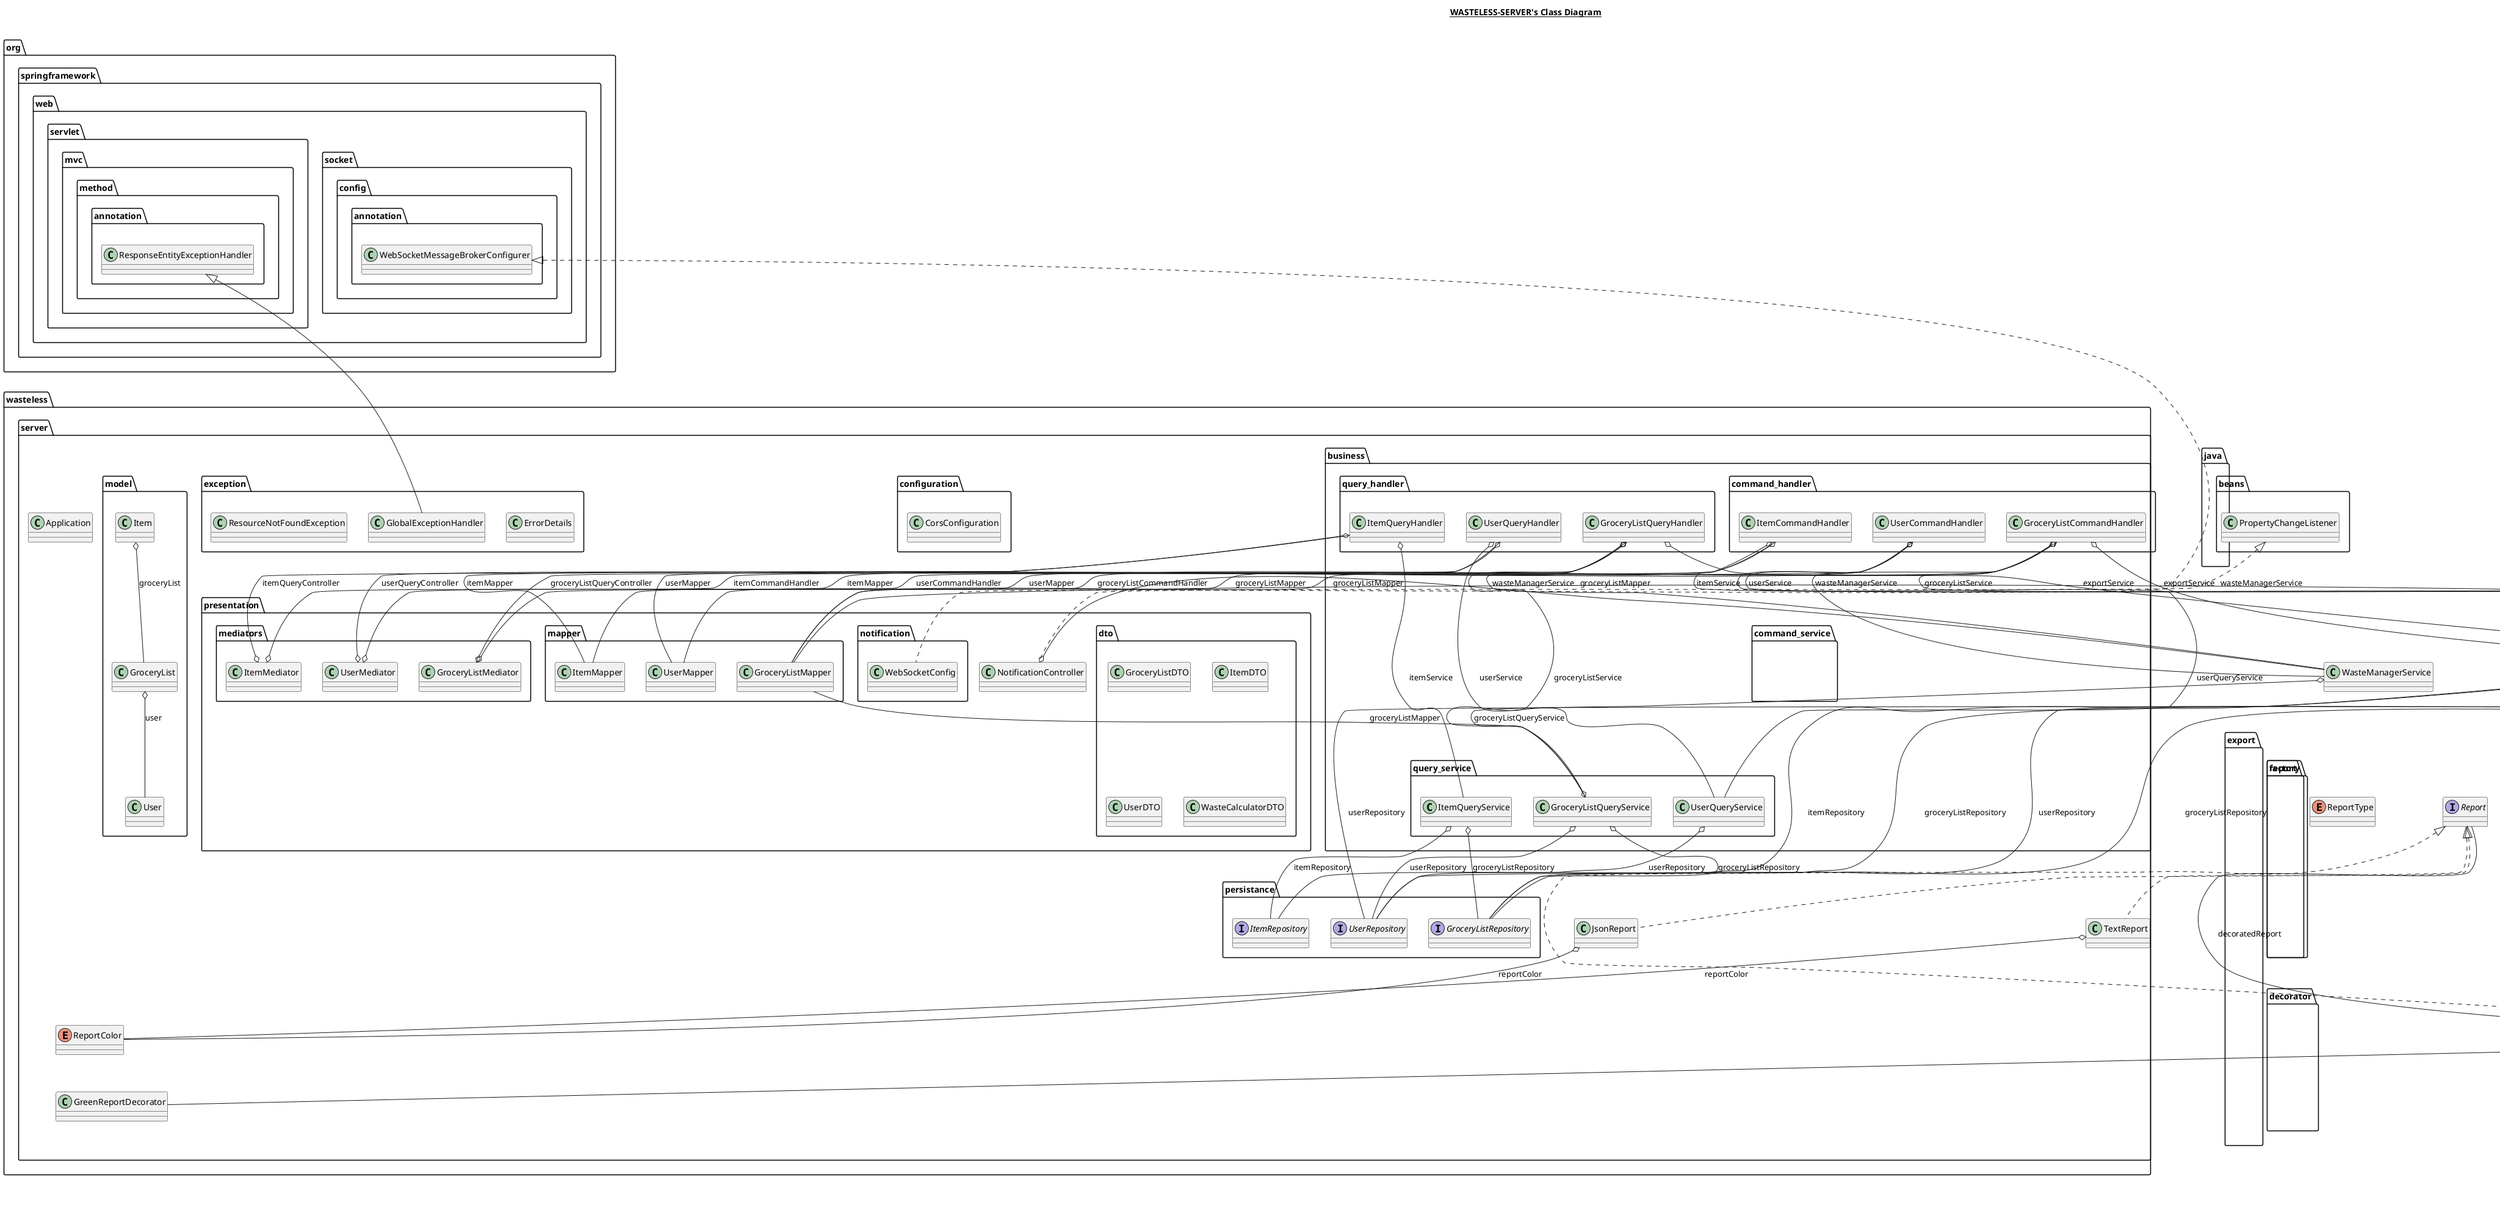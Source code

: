 @startuml

title __WASTELESS-SERVER's Class Diagram__\n

  namespace wasteless.server {
    class wasteless.server.Application {
    }
  }
  

  namespace wasteless.server {
    namespace business {
      class wasteless.server.business.ExportService {
      }
    }
  }
  

  namespace wasteless.server {
    namespace business {
      class wasteless.server.business.WasteManagerService {
      }
    }
  }
  

  namespace wasteless.server {
    namespace business {
      namespace command_handler {
        class wasteless.server.business.command_handler.GroceryListCommandHandler {
        }
      }
    }
  }
  

  namespace wasteless.server {
    namespace business {
      namespace command_handler {
        class wasteless.server.business.command_handler.ItemCommandHandler {
        }
      }
    }
  }
  

  namespace wasteless.server {
    namespace business {
      namespace command_handler {
        class wasteless.server.business.command_handler.UserCommandHandler {
        }
      }
    }
  }
  

  namespace wasteless.server {
    namespace business {
      namespace command_service {
        class wasteless.server.business.command_service.GroceryListCommandService {
        }
      }
    }
  }
  

  namespace wasteless.server {
    namespace business {
      namespace command_service {
        class wasteless.server.business.command_service.ItemCommandService {
        }
      }
    }
  }
  

  namespace wasteless.server {
    namespace business {
      namespace command_service {
        class wasteless.server.business.command_service.UserCommandService {
        }
      }
    }
  }
  

  namespace wasteless.server {
    namespace business {
      namespace query_handler {
        class wasteless.server.business.query_handler.GroceryListQueryHandler {
        }
      }
    }
  }
  

  namespace wasteless.server {
    namespace business {
      namespace query_handler {
        class wasteless.server.business.query_handler.ItemQueryHandler {
        }
      }
    }
  }
  

  namespace wasteless.server {
    namespace business {
      namespace query_handler {
        class wasteless.server.business.query_handler.UserQueryHandler {
        }
      }
    }
  }
  

  namespace wasteless.server {
    namespace business {
      namespace query_service {
        class wasteless.server.business.query_service.GroceryListQueryService {
        }
      }
    }
  }
  

  namespace wasteless.server {
    namespace business {
      namespace query_service {
        class wasteless.server.business.query_service.ItemQueryService {
        }
      }
    }
  }
  

  namespace wasteless.server {
    namespace business {
      namespace query_service {
        class wasteless.server.business.query_service.UserQueryService {
        }
      }
    }
  }
  

  namespace wasteless.server {
    namespace configuration {
      class wasteless.server.configuration.CorsConfiguration {
      }
    }
  }
  

  namespace wasteless.server {
    namespace exception {
      class wasteless.server.exception.ErrorDetails {
      }
    }
  }
  

  namespace wasteless.server {
    namespace exception {
      class wasteless.server.exception.GlobalExceptionHandler {
      }
    }
  }
  

  namespace wasteless.server {
    namespace exception {
      class wasteless.server.exception.ResourceNotFoundException {
      }
    }
  }
  

  namespace wasteless.server {
    namespace export.decorator {
      class wasteless.server.export.decorator.GreenReportDecorator {
      }
    }
  }
  

  namespace wasteless.server {
    namespace export.decorator {
      class wasteless.server.export.decorator.RedReportDecorator {
      }
    }
  }
  

  namespace wasteless.server {
    namespace export.decorator {
      enum ReportColor {
      }
    }
  }
  

  namespace wasteless.server {
    namespace export.decorator {
      abstract class wasteless.server.export.decorator.ReportDecorator {
      }
    }
  }
  

  namespace wasteless.server {
    namespace export.factory {
      interface wasteless.server.export.factory.AbstractFactory {
      }
    }
  }
  

  namespace wasteless.server {
    namespace export.factory {
      class wasteless.server.export.factory.FactoryProvider {
      }
    }
  }
  

  namespace wasteless.server {
    namespace export.factory {
      enum FactoryType {
      }
    }
  }
  

  namespace wasteless.server {
    namespace export.factory {
      class wasteless.server.export.factory.ReportFactory {
      }
    }
  }
  

  namespace wasteless.server {
    namespace export.report {
      class wasteless.server.export.report.JsonReport {
      }
    }
  }
  

  namespace wasteless.server {
    namespace export.report {
      interface wasteless.server.export.report.Report {
      }
    }
  }
  

  namespace wasteless.server {
    namespace export.report {
      enum ReportType {
      }
    }
  }
  

  namespace wasteless.server {
    namespace export.report {
      class wasteless.server.export.report.TextReport {
      }
    }
  }
  

  namespace wasteless.server {
    namespace model {
      class wasteless.server.model.GroceryList {
      }
    }
  }
  

  namespace wasteless.server {
    namespace model {
      class wasteless.server.model.Item {
      }
    }
  }
  

  namespace wasteless.server {
    namespace model {
      class wasteless.server.model.User {
      }
    }
  }
  

  namespace wasteless.server {
    namespace persistance {
      interface wasteless.server.persistance.GroceryListRepository {
      }
    }
  }
  

  namespace wasteless.server {
    namespace persistance {
      interface wasteless.server.persistance.ItemRepository {
      }
    }
  }
  

  namespace wasteless.server {
    namespace persistance {
      interface wasteless.server.persistance.UserRepository {
      }
    }
  }
  

  namespace wasteless.server {
    namespace presentation {
      class wasteless.server.presentation.NotificationController {
      }
    }
  }
  

  namespace wasteless.server {
    namespace presentation {
      namespace dto {
        class wasteless.server.presentation.dto.GroceryListDTO {
        }
      }
    }
  }
  

  namespace wasteless.server {
    namespace presentation {
      namespace dto {
        class wasteless.server.presentation.dto.ItemDTO {
        }
      }
    }
  }
  

  namespace wasteless.server {
    namespace presentation {
      namespace dto {
        class wasteless.server.presentation.dto.UserDTO {
        }
      }
    }
  }
  

  namespace wasteless.server {
    namespace presentation {
      namespace dto {
        class wasteless.server.presentation.dto.WasteCalculatorDTO {
        }
      }
    }
  }
  

  namespace wasteless.server {
    namespace presentation {
      namespace mapper {
        class wasteless.server.presentation.mapper.GroceryListMapper {
        }
      }
    }
  }
  

  namespace wasteless.server {
    namespace presentation {
      namespace mapper {
        class wasteless.server.presentation.mapper.ItemMapper {
        }
      }
    }
  }
  

  namespace wasteless.server {
    namespace presentation {
      namespace mapper {
        class wasteless.server.presentation.mapper.UserMapper {
        }
      }
    }
  }
  

  namespace wasteless.server {
    namespace presentation {
      namespace mediators {
        class wasteless.server.presentation.mediators.GroceryListMediator {
        }
      }
    }
  }
  

  namespace wasteless.server {
    namespace presentation {
      namespace mediators {
        class wasteless.server.presentation.mediators.ItemMediator {
        }
      }
    }
  }
  

  namespace wasteless.server {
    namespace presentation {
      namespace mediators {
        class wasteless.server.presentation.mediators.UserMediator {
        }
      }
    }
  }
  

  namespace wasteless.server {
    namespace presentation {
      namespace notification {
        class wasteless.server.presentation.notification.WebSocketConfig {
        }
      }
    }
  }
  

  wasteless.server.business.ExportService o-- wasteless.server.export.factory.FactoryProvider : factoryProvider
  wasteless.server.business.WasteManagerService o-- wasteless.server.business.query_service.GroceryListQueryService : groceryListQueryService
  wasteless.server.business.command_handler.GroceryListCommandHandler o-- wasteless.server.business.ExportService : exportService
  wasteless.server.business.command_handler.GroceryListCommandHandler o-- wasteless.server.presentation.mapper.GroceryListMapper : groceryListMapper
  wasteless.server.business.command_handler.GroceryListCommandHandler o-- wasteless.server.business.command_service.GroceryListCommandService : groceryListService
  wasteless.server.business.command_handler.GroceryListCommandHandler o-- wasteless.server.business.WasteManagerService : wasteManagerService
  wasteless.server.business.command_handler.ItemCommandHandler o-- wasteless.server.presentation.mapper.ItemMapper : itemMapper
  wasteless.server.business.command_handler.ItemCommandHandler o-- wasteless.server.business.command_service.ItemCommandService : itemService
  wasteless.server.business.command_handler.UserCommandHandler o-- wasteless.server.presentation.mapper.UserMapper : userMapper
  wasteless.server.business.command_handler.UserCommandHandler o-- wasteless.server.business.query_service.UserQueryService : userQueryService
  wasteless.server.business.command_handler.UserCommandHandler o-- wasteless.server.business.command_service.UserCommandService : userService
  wasteless.server.business.command_service.GroceryListCommandService o-- wasteless.server.presentation.mapper.GroceryListMapper : groceryListMapper
  wasteless.server.business.command_service.GroceryListCommandService o-- wasteless.server.persistance.GroceryListRepository : groceryListRepository
  wasteless.server.business.command_service.GroceryListCommandService o-- wasteless.server.persistance.UserRepository : userRepository
  wasteless.server.business.command_service.ItemCommandService o-- wasteless.server.persistance.GroceryListRepository : groceryListRepository
  wasteless.server.business.command_service.ItemCommandService o-- wasteless.server.persistance.ItemRepository : itemRepository
  wasteless.server.business.command_service.UserCommandService o-- wasteless.server.persistance.UserRepository : userRepository
  wasteless.server.business.query_handler.GroceryListQueryHandler o-- wasteless.server.business.ExportService : exportService
  wasteless.server.business.query_handler.GroceryListQueryHandler o-- wasteless.server.presentation.mapper.GroceryListMapper : groceryListMapper
  wasteless.server.business.query_handler.GroceryListQueryHandler o-- wasteless.server.business.query_service.GroceryListQueryService : groceryListService
  wasteless.server.business.query_handler.GroceryListQueryHandler o-- wasteless.server.business.WasteManagerService : wasteManagerService
  wasteless.server.business.query_handler.ItemQueryHandler o-- wasteless.server.presentation.mapper.ItemMapper : itemMapper
  wasteless.server.business.query_handler.ItemQueryHandler o-- wasteless.server.business.query_service.ItemQueryService : itemService
  wasteless.server.business.query_handler.UserQueryHandler o-- wasteless.server.presentation.mapper.UserMapper : userMapper
  wasteless.server.business.query_handler.UserQueryHandler o-- wasteless.server.business.query_service.UserQueryService : userService
  wasteless.server.business.query_service.GroceryListQueryService o-- wasteless.server.presentation.mapper.GroceryListMapper : groceryListMapper
  wasteless.server.business.query_service.GroceryListQueryService o-- wasteless.server.persistance.GroceryListRepository : groceryListRepository
  wasteless.server.business.query_service.GroceryListQueryService o-- wasteless.server.persistance.UserRepository : userRepository
  wasteless.server.business.query_service.ItemQueryService o-- wasteless.server.persistance.GroceryListRepository : groceryListRepository
  wasteless.server.business.query_service.ItemQueryService o-- wasteless.server.persistance.ItemRepository : itemRepository
  wasteless.server.business.query_service.UserQueryService o-- wasteless.server.persistance.UserRepository : userRepository
  wasteless.server.exception.GlobalExceptionHandler -up-|> org.springframework.web.servlet.mvc.method.annotation.ResponseEntityExceptionHandler
  wasteless.server.export.decorator.GreenReportDecorator -up-|> wasteless.server.export.decorator.ReportDecorator
  wasteless.server.export.decorator.RedReportDecorator -up-|> wasteless.server.export.decorator.ReportDecorator
  wasteless.server.export.decorator.ReportDecorator .up.|> wasteless.server.export.report.Report
  wasteless.server.export.decorator.ReportDecorator o-- wasteless.server.export.report.Report : decoratedReport
  wasteless.server.export.factory.ReportFactory .up.|> wasteless.server.export.factory.AbstractFactory
  wasteless.server.export.report.JsonReport .up.|> wasteless.server.export.report.Report
  wasteless.server.export.report.JsonReport o-- wasteless.server.export.decorator.ReportColor : reportColor
  wasteless.server.export.report.TextReport .up.|> wasteless.server.export.report.Report
  wasteless.server.export.report.TextReport o-- wasteless.server.export.decorator.ReportColor : reportColor
  wasteless.server.model.GroceryList o-- wasteless.server.model.User : user
  wasteless.server.model.Item o-- wasteless.server.model.GroceryList : groceryList
  wasteless.server.presentation.NotificationController .up.|> java.beans.PropertyChangeListener
  wasteless.server.presentation.NotificationController o-- wasteless.server.business.WasteManagerService : wasteManagerService
  wasteless.server.presentation.mediators.GroceryListMediator o-- wasteless.server.business.command_handler.GroceryListCommandHandler : groceryListCommandHandler
  wasteless.server.presentation.mediators.GroceryListMediator o-- wasteless.server.business.query_handler.GroceryListQueryHandler : groceryListQueryController
  wasteless.server.presentation.mediators.ItemMediator o-- wasteless.server.business.command_handler.ItemCommandHandler : itemCommandHandler
  wasteless.server.presentation.mediators.ItemMediator o-- wasteless.server.business.query_handler.ItemQueryHandler : itemQueryController
  wasteless.server.presentation.mediators.UserMediator o-- wasteless.server.business.command_handler.UserCommandHandler : userCommandHandler
  wasteless.server.presentation.mediators.UserMediator o-- wasteless.server.business.query_handler.UserQueryHandler : userQueryController
  wasteless.server.presentation.notification.WebSocketConfig .up.|> org.springframework.web.socket.config.annotation.WebSocketMessageBrokerConfigurer


right footer


PlantUML diagram generated by SketchIt! (https://bitbucket.org/pmesmeur/sketch.it)
For more information about this tool, please contact philippe.mesmeur@gmail.com
endfooter

@enduml
